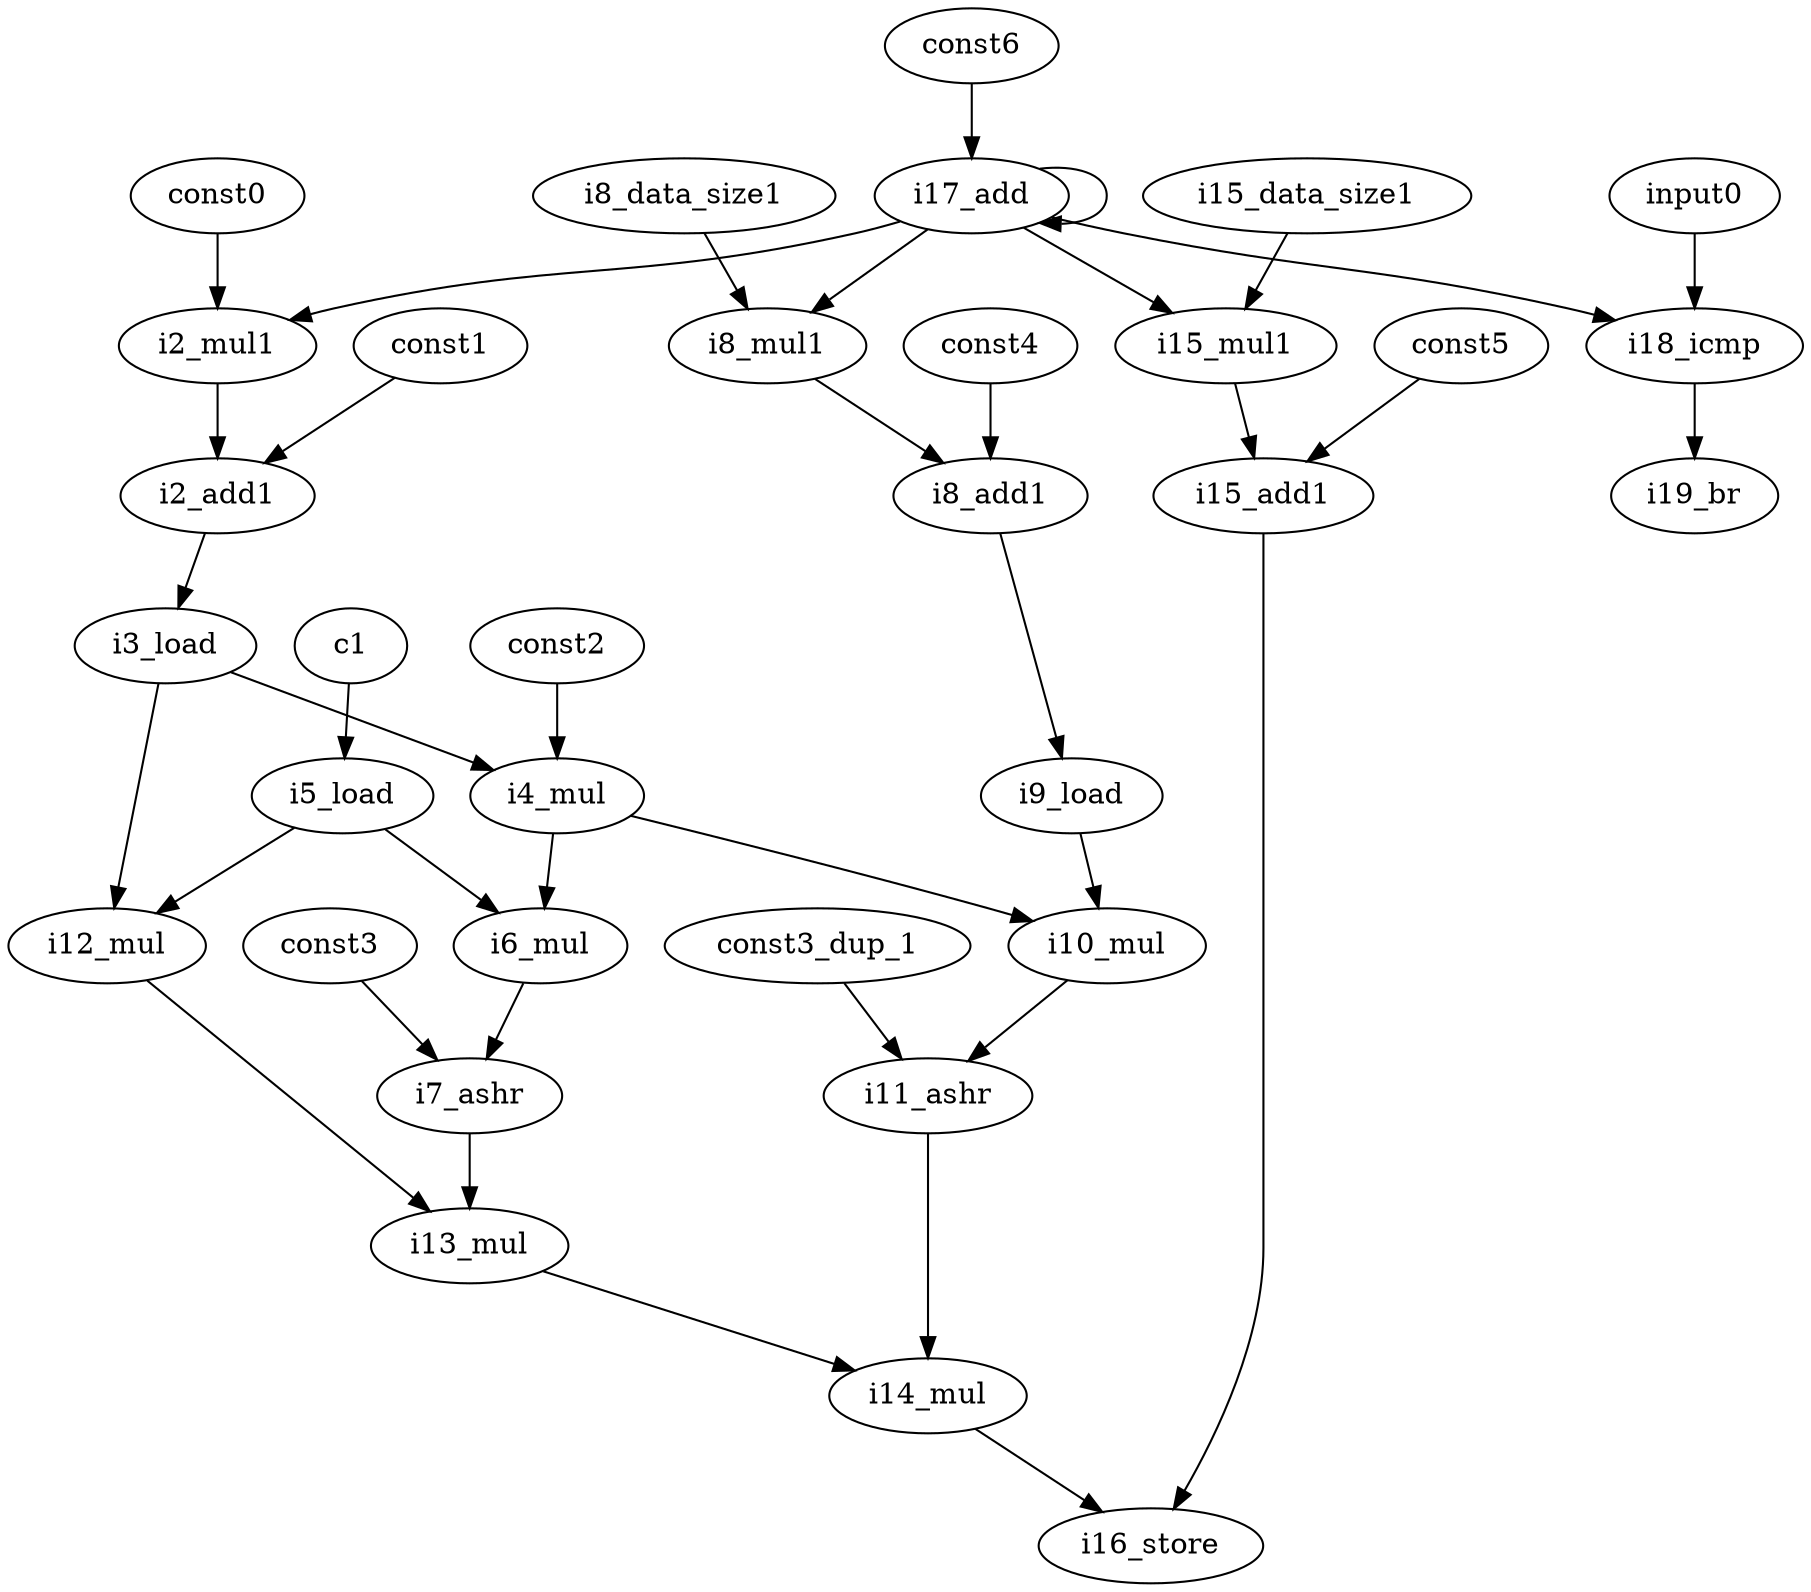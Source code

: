 digraph "G" {
const0 [opcode=const, constVal="8"];
const1 [opcode=const, constVal="2560"];
i2_mul1 [opcode=mul];
i2_add1 [opcode=add];
i3_load [opcode=load];
const2 [opcode=const, constVal="3"];
i4_mul [opcode=mul];
c1 [opcode=input];
i5_load [opcode=load];
i6_mul [opcode=mul];
const3 [opcode=const, constVal="2"];
i7_ashr [opcode=ashr];
const4 [opcode=const, constVal="3584"];
i8_data_size1 [opcode=const, constVal="4"];
i8_mul1 [opcode=mul];
i8_add1 [opcode=add];
i9_load [opcode=load];
i10_mul [opcode=mul];
i11_ashr [opcode=ashr];
i12_mul [opcode=mul];
i13_mul [opcode=mul];
i14_mul [opcode=mul];
const5 [opcode=const, constVal="2816"];
i15_data_size1 [opcode=const, constVal="4"];
i15_mul1 [opcode=mul];
i15_add1 [opcode=add];
i16_store [opcode=store];
const6 [opcode=const, constVal="1"];
i17_add [opcode=add];
input0 [opcode=input];
i18_icmp [opcode=icmp];
i19_br [opcode="io_width_1", original_opcode=br];
const3_dup_1 [opcode=const, constVal="2"];
const0 -> i2_mul1 [operand=any2input];
const1 -> i2_add1 [operand=any2input];
i2_mul1 -> i2_add1 [operand=any2input];
i2_add1 -> i3_load [operand=addr];
i3_load -> i4_mul [operand=any2input];
i3_load -> i12_mul [operand=any2input];
const2 -> i4_mul [operand=any2input];
i4_mul -> i6_mul [operand=any2input];
i4_mul -> i10_mul [operand=any2input];
c1 -> i5_load [operand=addr];
i5_load -> i6_mul [operand=any2input];
i5_load -> i12_mul [operand=any2input];
i6_mul -> i7_ashr [operand=LHS];
const3 -> i7_ashr [operand=RHS];
i7_ashr -> i13_mul [operand=any2input];
const4 -> i8_add1 [operand=any2input];
i8_data_size1 -> i8_mul1 [operand=any2input];
i8_mul1 -> i8_add1 [operand=any2input];
i8_add1 -> i9_load [operand=addr];
i9_load -> i10_mul [operand=any2input];
i10_mul -> i11_ashr [operand=LHS];
i11_ashr -> i14_mul [operand=any2input];
i12_mul -> i13_mul [operand=any2input];
i13_mul -> i14_mul [operand=any2input];
i14_mul -> i16_store [operand=data];
const5 -> i15_add1 [operand=any2input];
i15_data_size1 -> i15_mul1 [operand=any2input];
i15_mul1 -> i15_add1 [operand=any2input];
i15_add1 -> i16_store [operand=addr];
const6 -> i17_add [operand=any2input];
i17_add -> i18_icmp [operand=LHS];
i17_add -> i2_mul1 [operand=any2input];
i17_add -> i8_mul1 [operand=any2input];
i17_add -> i15_mul1 [operand=any2input];
i17_add -> i17_add [operand=any2input];
input0 -> i18_icmp [operand=RHS];
i18_icmp -> i19_br [operand="branch_cond"];
const3_dup_1 -> i11_ashr [operand=RHS];
}
